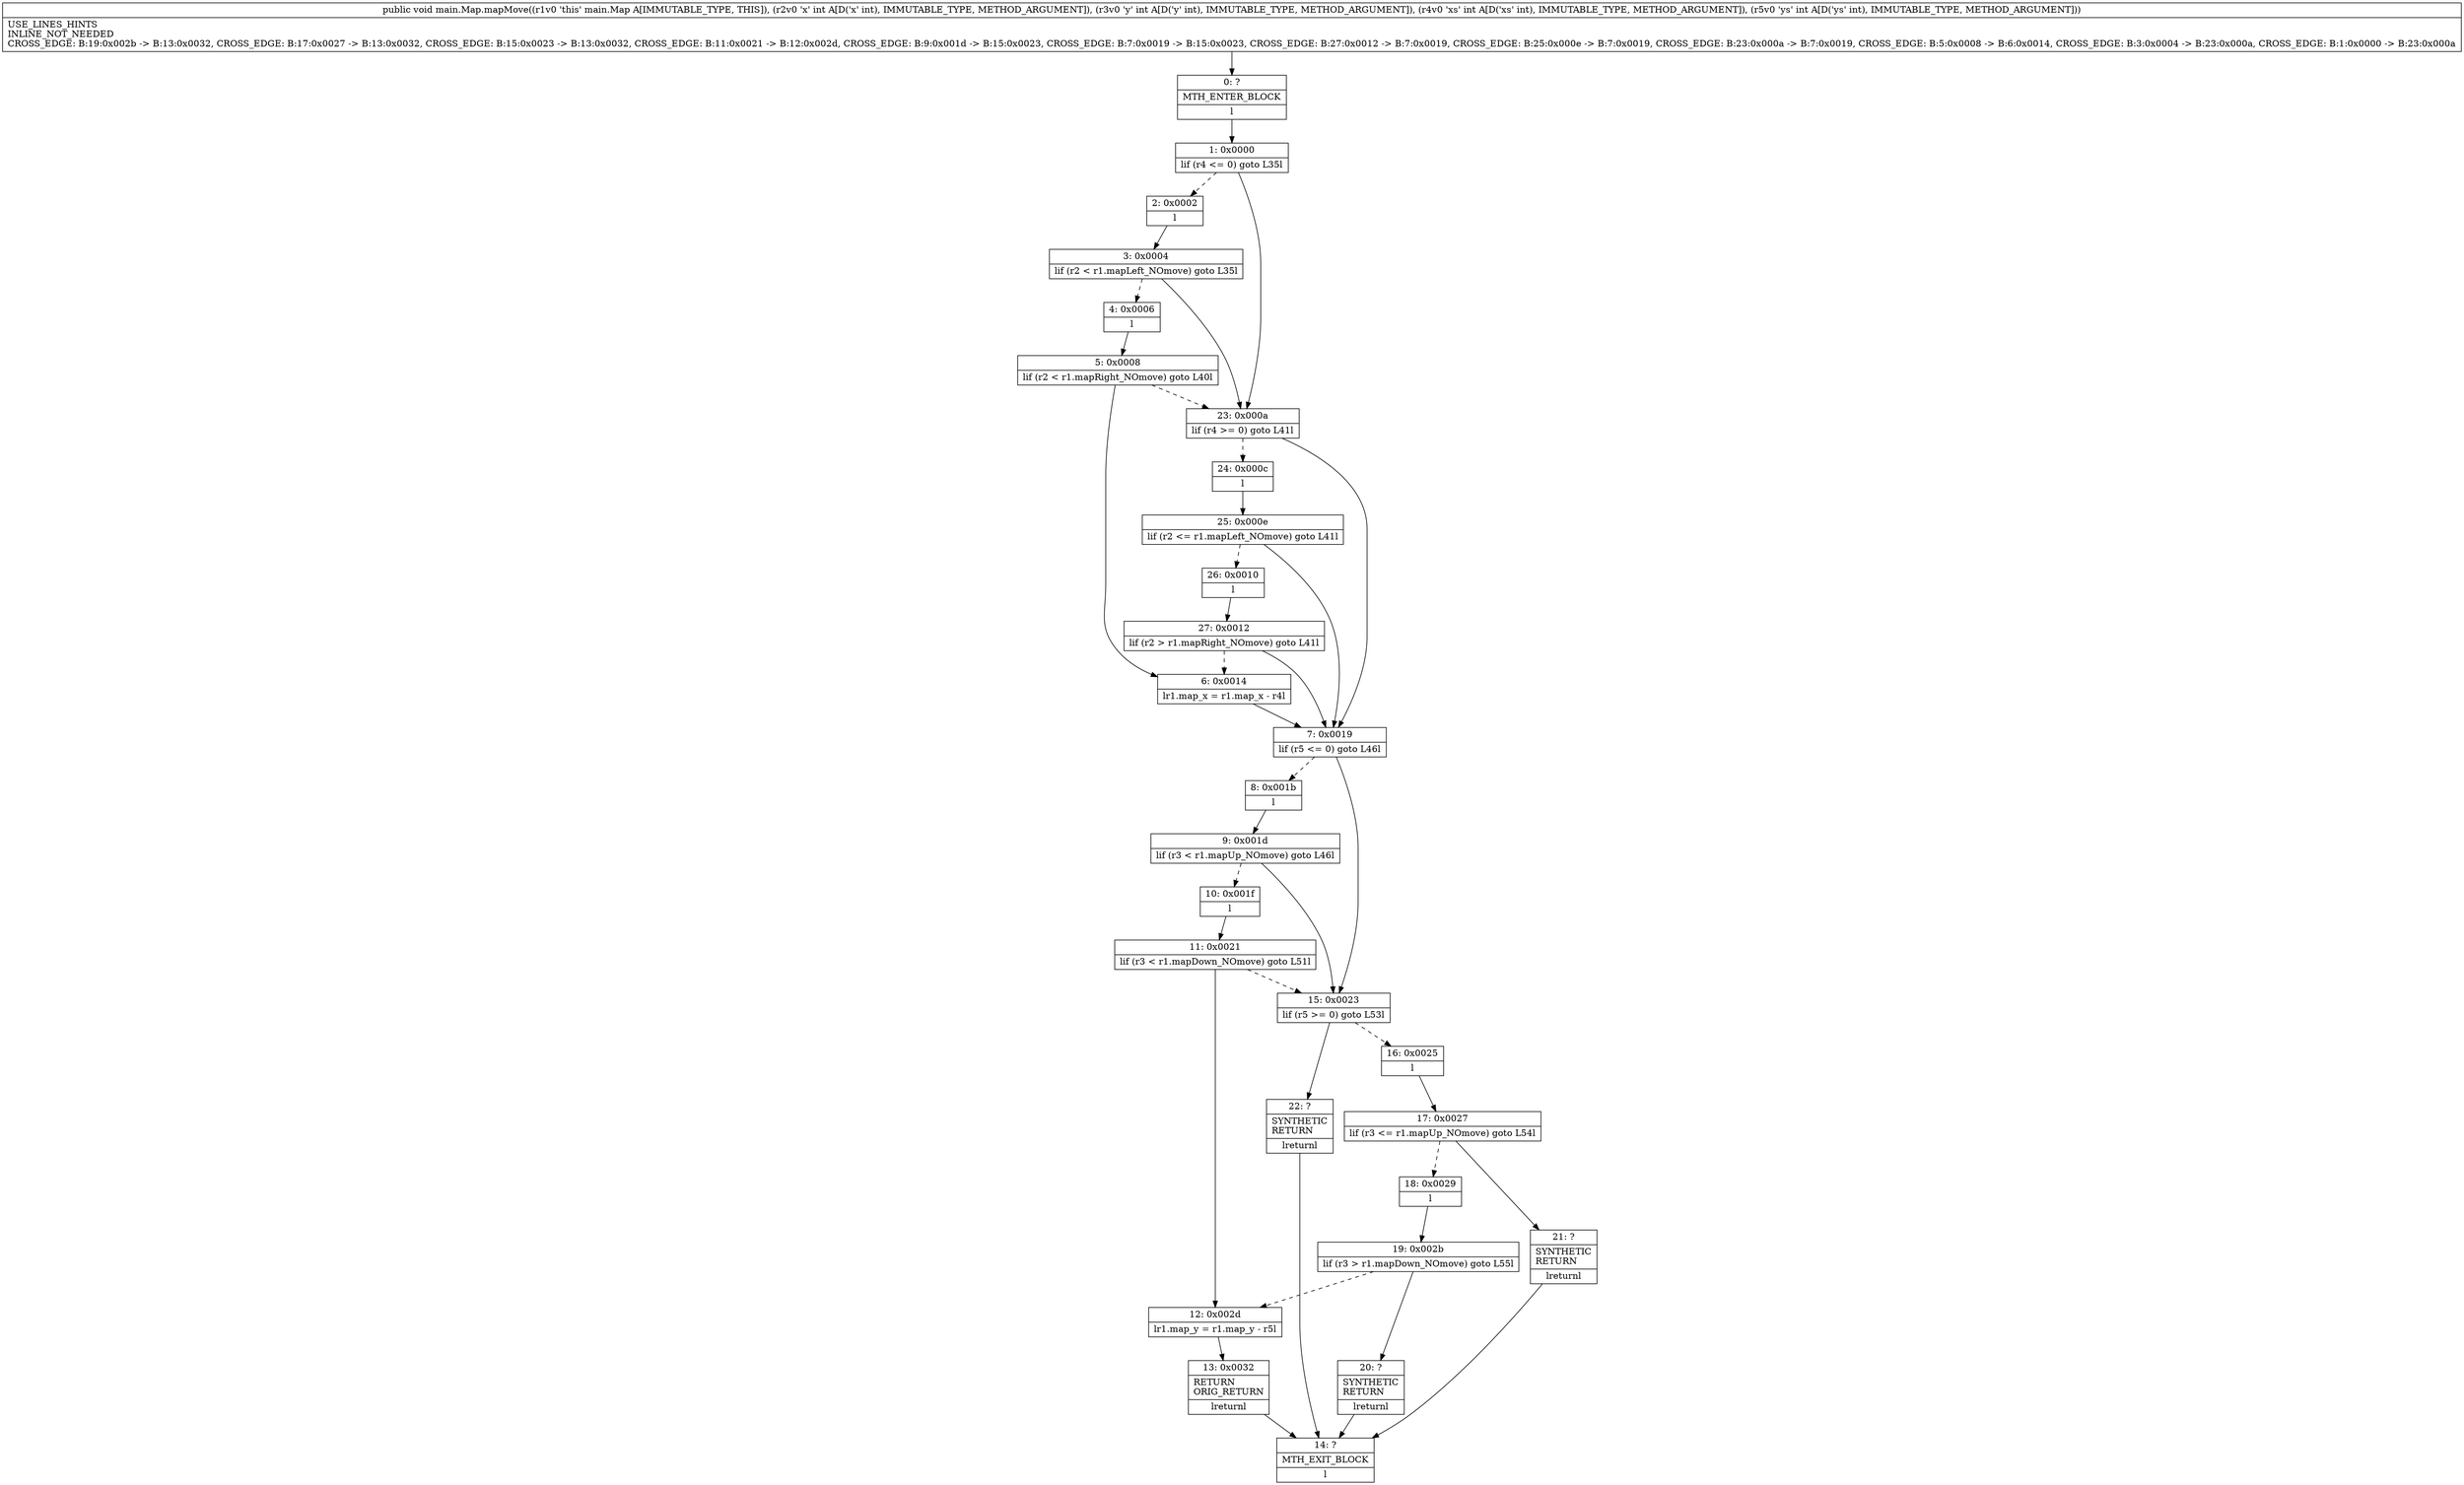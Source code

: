 digraph "CFG formain.Map.mapMove(IIII)V" {
Node_0 [shape=record,label="{0\:\ ?|MTH_ENTER_BLOCK\l|l}"];
Node_1 [shape=record,label="{1\:\ 0x0000|lif (r4 \<= 0) goto L35l}"];
Node_2 [shape=record,label="{2\:\ 0x0002|l}"];
Node_3 [shape=record,label="{3\:\ 0x0004|lif (r2 \< r1.mapLeft_NOmove) goto L35l}"];
Node_4 [shape=record,label="{4\:\ 0x0006|l}"];
Node_5 [shape=record,label="{5\:\ 0x0008|lif (r2 \< r1.mapRight_NOmove) goto L40l}"];
Node_6 [shape=record,label="{6\:\ 0x0014|lr1.map_x = r1.map_x \- r4l}"];
Node_7 [shape=record,label="{7\:\ 0x0019|lif (r5 \<= 0) goto L46l}"];
Node_8 [shape=record,label="{8\:\ 0x001b|l}"];
Node_9 [shape=record,label="{9\:\ 0x001d|lif (r3 \< r1.mapUp_NOmove) goto L46l}"];
Node_10 [shape=record,label="{10\:\ 0x001f|l}"];
Node_11 [shape=record,label="{11\:\ 0x0021|lif (r3 \< r1.mapDown_NOmove) goto L51l}"];
Node_12 [shape=record,label="{12\:\ 0x002d|lr1.map_y = r1.map_y \- r5l}"];
Node_13 [shape=record,label="{13\:\ 0x0032|RETURN\lORIG_RETURN\l|lreturnl}"];
Node_14 [shape=record,label="{14\:\ ?|MTH_EXIT_BLOCK\l|l}"];
Node_15 [shape=record,label="{15\:\ 0x0023|lif (r5 \>= 0) goto L53l}"];
Node_16 [shape=record,label="{16\:\ 0x0025|l}"];
Node_17 [shape=record,label="{17\:\ 0x0027|lif (r3 \<= r1.mapUp_NOmove) goto L54l}"];
Node_18 [shape=record,label="{18\:\ 0x0029|l}"];
Node_19 [shape=record,label="{19\:\ 0x002b|lif (r3 \> r1.mapDown_NOmove) goto L55l}"];
Node_20 [shape=record,label="{20\:\ ?|SYNTHETIC\lRETURN\l|lreturnl}"];
Node_21 [shape=record,label="{21\:\ ?|SYNTHETIC\lRETURN\l|lreturnl}"];
Node_22 [shape=record,label="{22\:\ ?|SYNTHETIC\lRETURN\l|lreturnl}"];
Node_23 [shape=record,label="{23\:\ 0x000a|lif (r4 \>= 0) goto L41l}"];
Node_24 [shape=record,label="{24\:\ 0x000c|l}"];
Node_25 [shape=record,label="{25\:\ 0x000e|lif (r2 \<= r1.mapLeft_NOmove) goto L41l}"];
Node_26 [shape=record,label="{26\:\ 0x0010|l}"];
Node_27 [shape=record,label="{27\:\ 0x0012|lif (r2 \> r1.mapRight_NOmove) goto L41l}"];
MethodNode[shape=record,label="{public void main.Map.mapMove((r1v0 'this' main.Map A[IMMUTABLE_TYPE, THIS]), (r2v0 'x' int A[D('x' int), IMMUTABLE_TYPE, METHOD_ARGUMENT]), (r3v0 'y' int A[D('y' int), IMMUTABLE_TYPE, METHOD_ARGUMENT]), (r4v0 'xs' int A[D('xs' int), IMMUTABLE_TYPE, METHOD_ARGUMENT]), (r5v0 'ys' int A[D('ys' int), IMMUTABLE_TYPE, METHOD_ARGUMENT]))  | USE_LINES_HINTS\lINLINE_NOT_NEEDED\lCROSS_EDGE: B:19:0x002b \-\> B:13:0x0032, CROSS_EDGE: B:17:0x0027 \-\> B:13:0x0032, CROSS_EDGE: B:15:0x0023 \-\> B:13:0x0032, CROSS_EDGE: B:11:0x0021 \-\> B:12:0x002d, CROSS_EDGE: B:9:0x001d \-\> B:15:0x0023, CROSS_EDGE: B:7:0x0019 \-\> B:15:0x0023, CROSS_EDGE: B:27:0x0012 \-\> B:7:0x0019, CROSS_EDGE: B:25:0x000e \-\> B:7:0x0019, CROSS_EDGE: B:23:0x000a \-\> B:7:0x0019, CROSS_EDGE: B:5:0x0008 \-\> B:6:0x0014, CROSS_EDGE: B:3:0x0004 \-\> B:23:0x000a, CROSS_EDGE: B:1:0x0000 \-\> B:23:0x000a\l}"];
MethodNode -> Node_0;
Node_0 -> Node_1;
Node_1 -> Node_2[style=dashed];
Node_1 -> Node_23;
Node_2 -> Node_3;
Node_3 -> Node_4[style=dashed];
Node_3 -> Node_23;
Node_4 -> Node_5;
Node_5 -> Node_23[style=dashed];
Node_5 -> Node_6;
Node_6 -> Node_7;
Node_7 -> Node_8[style=dashed];
Node_7 -> Node_15;
Node_8 -> Node_9;
Node_9 -> Node_10[style=dashed];
Node_9 -> Node_15;
Node_10 -> Node_11;
Node_11 -> Node_15[style=dashed];
Node_11 -> Node_12;
Node_12 -> Node_13;
Node_13 -> Node_14;
Node_15 -> Node_16[style=dashed];
Node_15 -> Node_22;
Node_16 -> Node_17;
Node_17 -> Node_18[style=dashed];
Node_17 -> Node_21;
Node_18 -> Node_19;
Node_19 -> Node_12[style=dashed];
Node_19 -> Node_20;
Node_20 -> Node_14;
Node_21 -> Node_14;
Node_22 -> Node_14;
Node_23 -> Node_24[style=dashed];
Node_23 -> Node_7;
Node_24 -> Node_25;
Node_25 -> Node_26[style=dashed];
Node_25 -> Node_7;
Node_26 -> Node_27;
Node_27 -> Node_6[style=dashed];
Node_27 -> Node_7;
}

